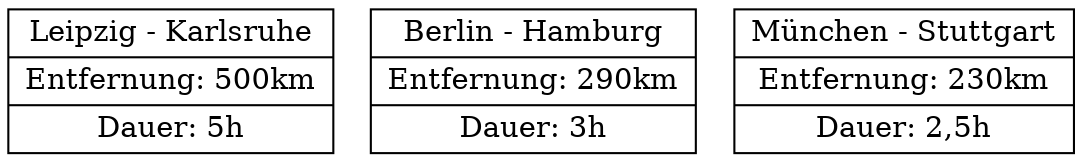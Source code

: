digraph structs {
    node [shape=record];
	L_KA [label="{Leipzig - Karlsruhe|Entfernung: 500km|Dauer: 5h}"]
	B_HAM [label="{Berlin - Hamburg|Entfernung: 290km|Dauer: 3h}"]
	MU_STU [label="{München - Stuttgart|Entfernung: 230km|Dauer: 2,5h}"]
}